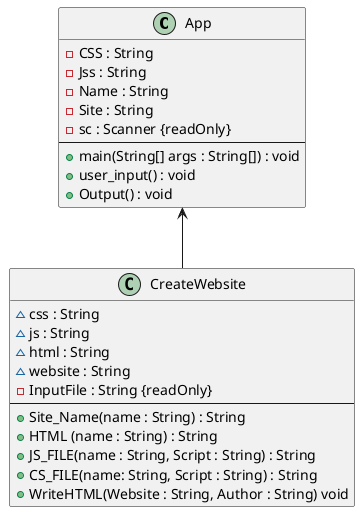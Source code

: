 @startuml

Class App{
- CSS : String
- Jss : String
- Name : String
- Site : String
- sc : Scanner {readOnly}
---
+ main(String[] args : String[]) : void
+ user_input() : void
+ Output() : void
}
Class CreateWebsite{
~ css : String
~ js : String
~ html : String
~ website : String
- InputFile : String {readOnly}
---
+ Site_Name(name : String) : String
+ HTML (name : String) : String
+ JS_FILE(name : String, Script : String) : String
+ CS_FILE(name: String, Script : String) : String
+ WriteHTML(Website : String, Author : String) void
}
App <-- CreateWebsite

@enduml